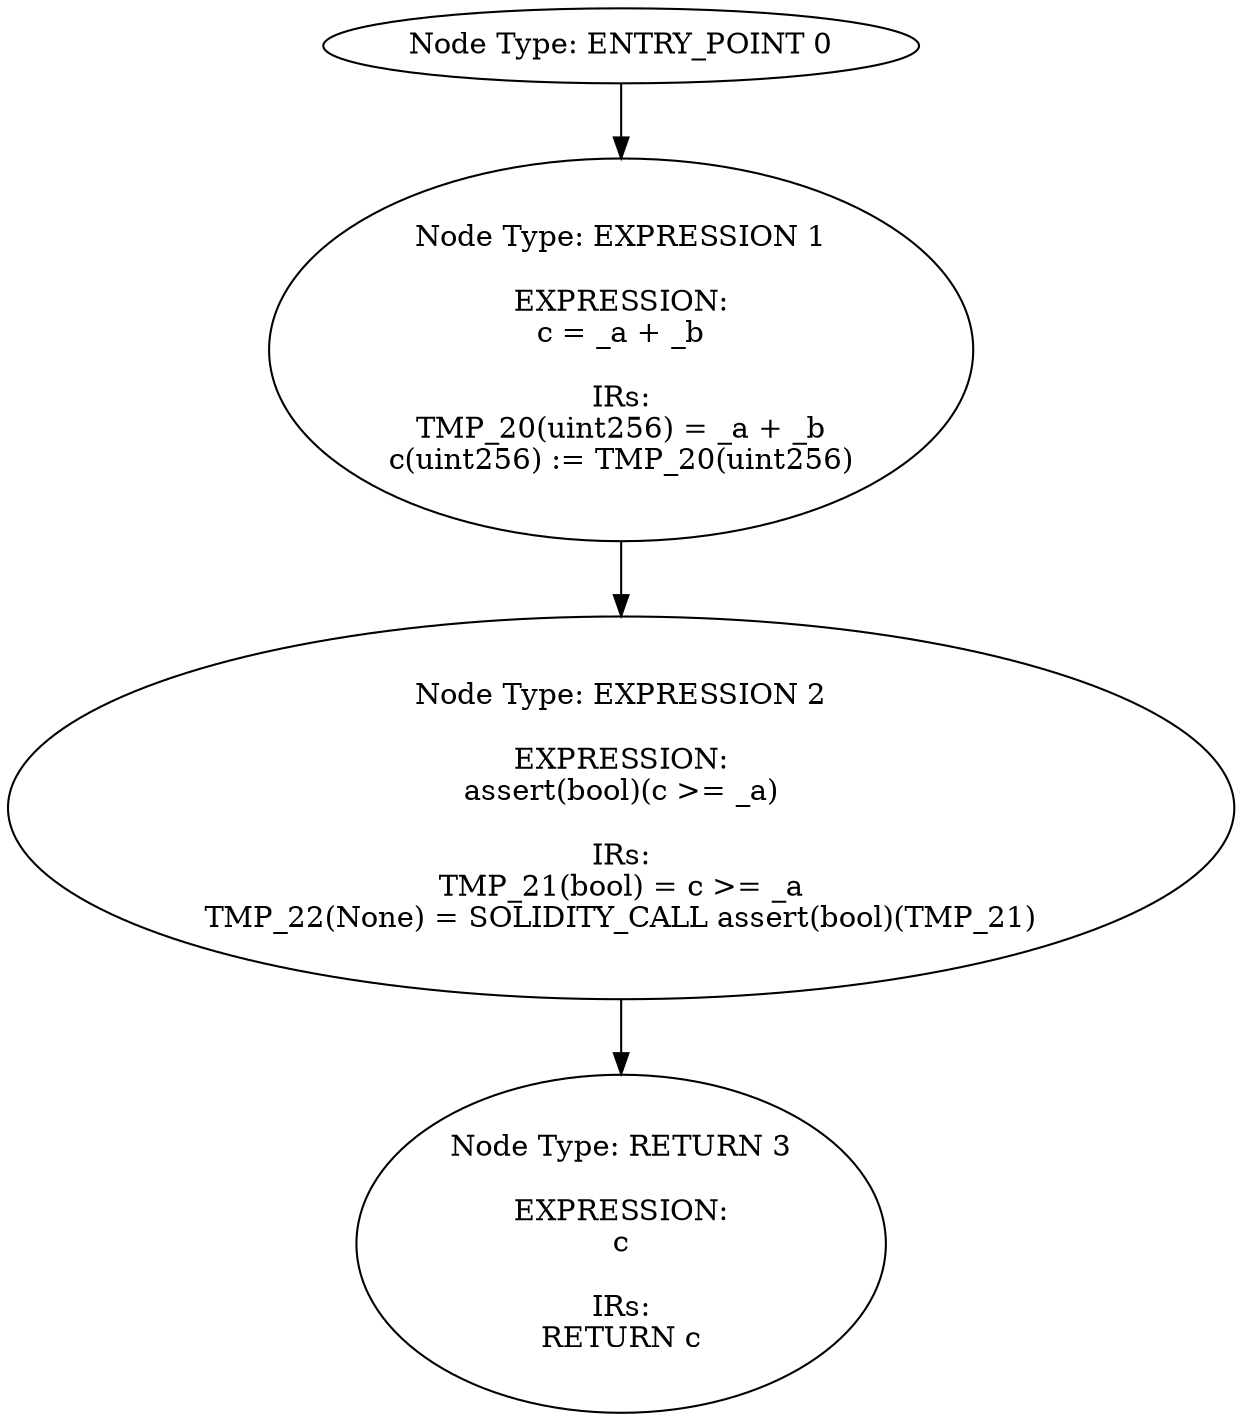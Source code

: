 digraph{
0[label="Node Type: ENTRY_POINT 0
"];
0->1;
1[label="Node Type: EXPRESSION 1

EXPRESSION:
c = _a + _b

IRs:
TMP_20(uint256) = _a + _b
c(uint256) := TMP_20(uint256)"];
1->2;
2[label="Node Type: EXPRESSION 2

EXPRESSION:
assert(bool)(c >= _a)

IRs:
TMP_21(bool) = c >= _a
TMP_22(None) = SOLIDITY_CALL assert(bool)(TMP_21)"];
2->3;
3[label="Node Type: RETURN 3

EXPRESSION:
c

IRs:
RETURN c"];
}
